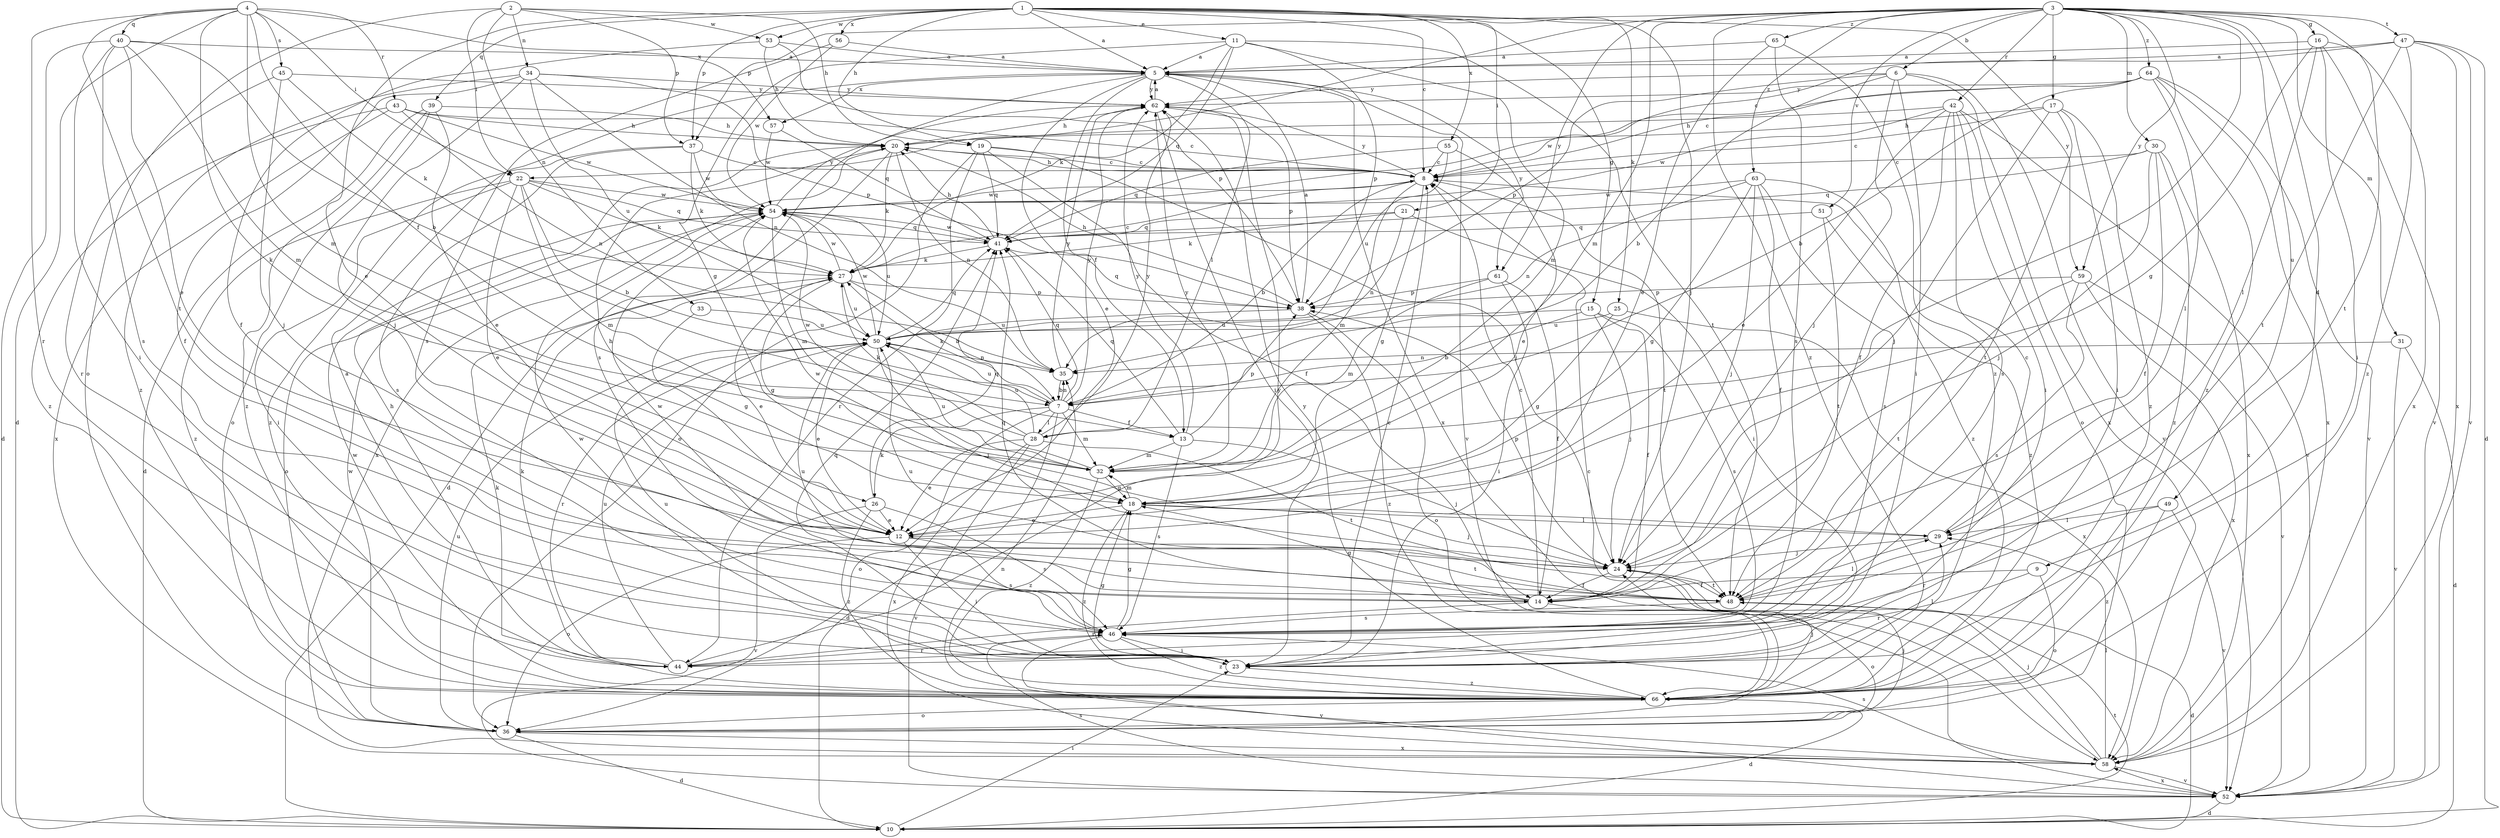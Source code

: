 strict digraph  {
	1 -> 5 [label=a];
	11 -> 5 [label=a];
	16 -> 5 [label=a];
	23 -> 5 [label=a];
	38 -> 5 [label=a];
	40 -> 5 [label=a];
	47 -> 5 [label=a];
	53 -> 5 [label=a];
	56 -> 5 [label=a];
	62 -> 5 [label=a];
	65 -> 5 [label=a];
	3 -> 6 [label=b];
	6 -> 7 [label=b];
	8 -> 7 [label=b];
	15 -> 7 [label=b];
	22 -> 7 [label=b];
	27 -> 7 [label=b];
	35 -> 7 [label=b];
	40 -> 7 [label=b];
	64 -> 7 [label=b];
	1 -> 8 [label=c];
	14 -> 8 [label=c];
	17 -> 8 [label=c];
	19 -> 8 [label=c];
	20 -> 8 [label=c];
	23 -> 8 [label=c];
	27 -> 8 [label=c];
	29 -> 8 [label=c];
	30 -> 8 [label=c];
	37 -> 8 [label=c];
	43 -> 8 [label=c];
	47 -> 8 [label=c];
	55 -> 8 [label=c];
	58 -> 8 [label=c];
	64 -> 8 [label=c];
	3 -> 9 [label=d];
	4 -> 10 [label=d];
	7 -> 10 [label=d];
	20 -> 10 [label=d];
	31 -> 10 [label=d];
	36 -> 10 [label=d];
	39 -> 10 [label=d];
	40 -> 10 [label=d];
	47 -> 10 [label=d];
	48 -> 10 [label=d];
	52 -> 10 [label=d];
	66 -> 10 [label=d];
	1 -> 11 [label=e];
	1 -> 12 [label=e];
	5 -> 12 [label=e];
	18 -> 12 [label=e];
	22 -> 12 [label=e];
	26 -> 12 [label=e];
	27 -> 12 [label=e];
	28 -> 12 [label=e];
	39 -> 12 [label=e];
	40 -> 12 [label=e];
	42 -> 12 [label=e];
	50 -> 12 [label=e];
	55 -> 12 [label=e];
	65 -> 12 [label=e];
	4 -> 13 [label=f];
	5 -> 13 [label=f];
	7 -> 13 [label=f];
	9 -> 14 [label=f];
	15 -> 14 [label=f];
	19 -> 14 [label=f];
	24 -> 14 [label=f];
	30 -> 14 [label=f];
	34 -> 14 [label=f];
	42 -> 14 [label=f];
	53 -> 14 [label=f];
	61 -> 14 [label=f];
	63 -> 14 [label=f];
	1 -> 15 [label=g];
	3 -> 16 [label=g];
	3 -> 17 [label=g];
	8 -> 18 [label=g];
	11 -> 18 [label=g];
	14 -> 18 [label=g];
	16 -> 18 [label=g];
	23 -> 18 [label=g];
	25 -> 18 [label=g];
	27 -> 18 [label=g];
	32 -> 18 [label=g];
	33 -> 18 [label=g];
	46 -> 18 [label=g];
	63 -> 18 [label=g];
	1 -> 19 [label=h];
	2 -> 19 [label=h];
	8 -> 20 [label=h];
	12 -> 20 [label=h];
	17 -> 20 [label=h];
	38 -> 20 [label=h];
	39 -> 20 [label=h];
	41 -> 20 [label=h];
	42 -> 20 [label=h];
	43 -> 20 [label=h];
	44 -> 20 [label=h];
	53 -> 20 [label=h];
	62 -> 20 [label=h];
	1 -> 21 [label=i];
	2 -> 22 [label=i];
	3 -> 22 [label=i];
	4 -> 22 [label=i];
	6 -> 23 [label=i];
	10 -> 23 [label=i];
	12 -> 23 [label=i];
	16 -> 23 [label=i];
	17 -> 23 [label=i];
	21 -> 23 [label=i];
	22 -> 23 [label=i];
	40 -> 23 [label=i];
	42 -> 23 [label=i];
	46 -> 23 [label=i];
	61 -> 23 [label=i];
	62 -> 23 [label=i];
	1 -> 24 [label=j];
	6 -> 24 [label=j];
	13 -> 24 [label=j];
	15 -> 24 [label=j];
	17 -> 24 [label=j];
	18 -> 24 [label=j];
	19 -> 24 [label=j];
	29 -> 24 [label=j];
	30 -> 24 [label=j];
	34 -> 24 [label=j];
	36 -> 24 [label=j];
	45 -> 24 [label=j];
	50 -> 24 [label=j];
	58 -> 24 [label=j];
	63 -> 24 [label=j];
	66 -> 24 [label=j];
	1 -> 25 [label=k];
	4 -> 26 [label=k];
	7 -> 26 [label=k];
	7 -> 27 [label=k];
	11 -> 27 [label=k];
	20 -> 27 [label=k];
	21 -> 27 [label=k];
	22 -> 27 [label=k];
	28 -> 27 [label=k];
	37 -> 27 [label=k];
	41 -> 27 [label=k];
	44 -> 27 [label=k];
	45 -> 27 [label=k];
	66 -> 27 [label=k];
	3 -> 28 [label=l];
	5 -> 28 [label=l];
	7 -> 28 [label=l];
	16 -> 29 [label=l];
	18 -> 29 [label=l];
	23 -> 29 [label=l];
	48 -> 29 [label=l];
	49 -> 29 [label=l];
	58 -> 29 [label=l];
	64 -> 29 [label=l];
	3 -> 30 [label=m];
	3 -> 31 [label=m];
	3 -> 32 [label=m];
	4 -> 32 [label=m];
	7 -> 32 [label=m];
	8 -> 32 [label=m];
	11 -> 32 [label=m];
	13 -> 32 [label=m];
	18 -> 32 [label=m];
	22 -> 32 [label=m];
	40 -> 32 [label=m];
	54 -> 32 [label=m];
	61 -> 32 [label=m];
	2 -> 33 [label=n];
	2 -> 34 [label=n];
	7 -> 35 [label=n];
	20 -> 35 [label=n];
	21 -> 35 [label=n];
	31 -> 35 [label=n];
	34 -> 35 [label=n];
	43 -> 35 [label=n];
	50 -> 35 [label=n];
	58 -> 35 [label=n];
	63 -> 35 [label=n];
	2 -> 36 [label=o];
	7 -> 36 [label=o];
	9 -> 36 [label=o];
	12 -> 36 [label=o];
	14 -> 36 [label=o];
	19 -> 36 [label=o];
	38 -> 36 [label=o];
	39 -> 36 [label=o];
	42 -> 36 [label=o];
	54 -> 36 [label=o];
	66 -> 36 [label=o];
	1 -> 37 [label=p];
	2 -> 37 [label=p];
	3 -> 37 [label=p];
	6 -> 38 [label=p];
	11 -> 38 [label=p];
	13 -> 38 [label=p];
	24 -> 38 [label=p];
	27 -> 38 [label=p];
	34 -> 38 [label=p];
	53 -> 38 [label=p];
	59 -> 38 [label=p];
	61 -> 38 [label=p];
	62 -> 38 [label=p];
	1 -> 39 [label=q];
	4 -> 40 [label=q];
	7 -> 41 [label=q];
	11 -> 41 [label=q];
	13 -> 41 [label=q];
	14 -> 41 [label=q];
	19 -> 41 [label=q];
	21 -> 41 [label=q];
	22 -> 41 [label=q];
	23 -> 41 [label=q];
	26 -> 41 [label=q];
	30 -> 41 [label=q];
	38 -> 41 [label=q];
	50 -> 41 [label=q];
	51 -> 41 [label=q];
	54 -> 41 [label=q];
	55 -> 41 [label=q];
	57 -> 41 [label=q];
	3 -> 42 [label=r];
	4 -> 43 [label=r];
	4 -> 44 [label=r];
	9 -> 44 [label=r];
	14 -> 44 [label=r];
	19 -> 44 [label=r];
	45 -> 44 [label=r];
	46 -> 44 [label=r];
	49 -> 44 [label=r];
	50 -> 44 [label=r];
	4 -> 45 [label=s];
	5 -> 46 [label=s];
	12 -> 46 [label=s];
	13 -> 46 [label=s];
	15 -> 46 [label=s];
	26 -> 46 [label=s];
	37 -> 46 [label=s];
	40 -> 46 [label=s];
	42 -> 46 [label=s];
	48 -> 46 [label=s];
	52 -> 46 [label=s];
	56 -> 46 [label=s];
	58 -> 46 [label=s];
	59 -> 46 [label=s];
	63 -> 46 [label=s];
	65 -> 46 [label=s];
	3 -> 47 [label=t];
	3 -> 48 [label=t];
	4 -> 48 [label=t];
	8 -> 48 [label=t];
	10 -> 48 [label=t];
	11 -> 48 [label=t];
	12 -> 48 [label=t];
	17 -> 48 [label=t];
	24 -> 48 [label=t];
	28 -> 48 [label=t];
	47 -> 48 [label=t];
	51 -> 48 [label=t];
	59 -> 48 [label=t];
	3 -> 49 [label=u];
	7 -> 50 [label=u];
	14 -> 50 [label=u];
	15 -> 50 [label=u];
	23 -> 50 [label=u];
	25 -> 50 [label=u];
	27 -> 50 [label=u];
	28 -> 50 [label=u];
	32 -> 50 [label=u];
	33 -> 50 [label=u];
	34 -> 50 [label=u];
	36 -> 50 [label=u];
	38 -> 50 [label=u];
	44 -> 50 [label=u];
	48 -> 50 [label=u];
	54 -> 50 [label=u];
	55 -> 50 [label=u];
	3 -> 51 [label=v];
	5 -> 52 [label=v];
	6 -> 52 [label=v];
	16 -> 52 [label=v];
	26 -> 52 [label=v];
	28 -> 52 [label=v];
	31 -> 52 [label=v];
	42 -> 52 [label=v];
	46 -> 52 [label=v];
	47 -> 52 [label=v];
	49 -> 52 [label=v];
	58 -> 52 [label=v];
	59 -> 52 [label=v];
	64 -> 52 [label=v];
	1 -> 53 [label=w];
	2 -> 53 [label=w];
	8 -> 54 [label=w];
	22 -> 54 [label=w];
	23 -> 54 [label=w];
	27 -> 54 [label=w];
	28 -> 54 [label=w];
	29 -> 54 [label=w];
	36 -> 54 [label=w];
	37 -> 54 [label=w];
	41 -> 54 [label=w];
	42 -> 54 [label=w];
	43 -> 54 [label=w];
	48 -> 54 [label=w];
	50 -> 54 [label=w];
	56 -> 54 [label=w];
	57 -> 54 [label=w];
	63 -> 54 [label=w];
	64 -> 54 [label=w];
	66 -> 54 [label=w];
	1 -> 55 [label=x];
	1 -> 56 [label=x];
	4 -> 57 [label=x];
	5 -> 57 [label=x];
	5 -> 58 [label=x];
	6 -> 58 [label=x];
	16 -> 58 [label=x];
	20 -> 58 [label=x];
	25 -> 58 [label=x];
	28 -> 58 [label=x];
	30 -> 58 [label=x];
	36 -> 58 [label=x];
	43 -> 58 [label=x];
	47 -> 58 [label=x];
	52 -> 58 [label=x];
	59 -> 58 [label=x];
	64 -> 58 [label=x];
	1 -> 59 [label=y];
	3 -> 59 [label=y];
	3 -> 61 [label=y];
	5 -> 61 [label=y];
	5 -> 62 [label=y];
	6 -> 62 [label=y];
	7 -> 62 [label=y];
	8 -> 62 [label=y];
	13 -> 62 [label=y];
	28 -> 62 [label=y];
	32 -> 62 [label=y];
	34 -> 62 [label=y];
	35 -> 62 [label=y];
	44 -> 62 [label=y];
	45 -> 62 [label=y];
	54 -> 62 [label=y];
	64 -> 62 [label=y];
	66 -> 62 [label=y];
	3 -> 63 [label=z];
	3 -> 64 [label=z];
	3 -> 65 [label=z];
	3 -> 66 [label=z];
	17 -> 66 [label=z];
	18 -> 66 [label=z];
	22 -> 66 [label=z];
	23 -> 66 [label=z];
	26 -> 66 [label=z];
	30 -> 66 [label=z];
	32 -> 66 [label=z];
	34 -> 66 [label=z];
	37 -> 66 [label=z];
	38 -> 66 [label=z];
	39 -> 66 [label=z];
	43 -> 66 [label=z];
	46 -> 66 [label=z];
	47 -> 66 [label=z];
	49 -> 66 [label=z];
	51 -> 66 [label=z];
	63 -> 66 [label=z];
	64 -> 66 [label=z];
	65 -> 66 [label=z];
}
